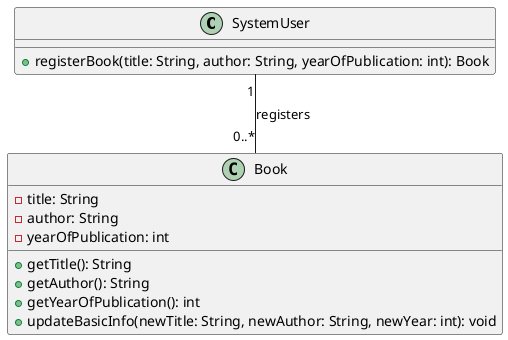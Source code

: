 @startuml
class SystemUser {
  + registerBook(title: String, author: String, yearOfPublication: int): Book
}

class Book {
  - title: String
  - author: String
  - yearOfPublication: int
  + getTitle(): String
  + getAuthor(): String
  + getYearOfPublication(): int
  + updateBasicInfo(newTitle: String, newAuthor: String, newYear: int): void
}

SystemUser "1" -- "0..*" Book : registers
@enduml
